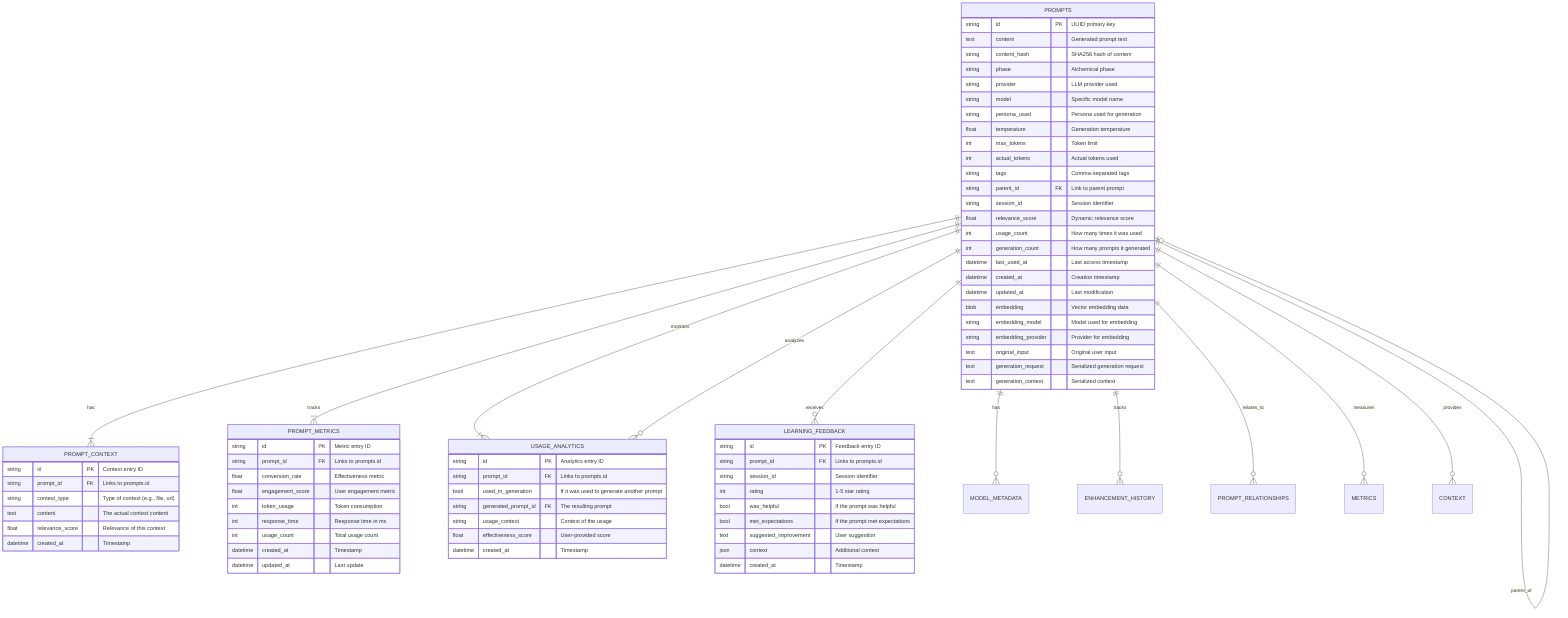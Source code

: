 erDiagram
    PROMPTS ||--|{ PROMPT_CONTEXT : "has"
    PROMPTS ||--|{ PROMPT_METRICS : "tracks"
    PROMPTS ||--|{ USAGE_ANALYTICS : "monitors"
    PROMPTS ||--o{ LEARNING_FEEDBACK : "receives"
    
    PROMPTS {
        string id PK "UUID primary key"
        text content "Generated prompt text"
        string content_hash "SHA256 hash of content"
        string phase "Alchemical phase"
        string provider "LLM provider used"
        string model "Specific model name"
        string persona_used "Persona used for generation"
        float temperature "Generation temperature"
        int max_tokens "Token limit"
        int actual_tokens "Actual tokens used"
        string tags "Comma-separated tags"
        string parent_id FK "Link to parent prompt"
        string session_id "Session identifier"
        float relevance_score "Dynamic relevance score"
        int usage_count "How many times it was used"
        int generation_count "How many prompts it generated"
        datetime last_used_at "Last access timestamp"
        datetime created_at "Creation timestamp"
        datetime updated_at "Last modification"
        blob embedding "Vector embedding data"
        string embedding_model "Model used for embedding"
        string embedding_provider "Provider for embedding"
        text original_input "Original user input"
        text generation_request "Serialized generation request"
        text generation_context "Serialized context"
    }
    
    PROMPT_CONTEXT {
        string id PK "Context entry ID"
        string prompt_id FK "Links to prompts.id"
        string context_type "Type of context (e.g., file, url)"
        text content "The actual context content"
        float relevance_score "Relevance of this context"
        datetime created_at "Timestamp"
    }
    
    PROMPT_METRICS {
        string id PK "Metric entry ID"
        string prompt_id FK "Links to prompts.id"
        float conversion_rate "Effectiveness metric"
        float engagement_score "User engagement metric"
        int token_usage "Token consumption"
        int response_time "Response time in ms"
        int usage_count "Total usage count"
        datetime created_at "Timestamp"
        datetime updated_at "Last update"
    }
    
    USAGE_ANALYTICS {
        string id PK "Analytics entry ID"
        string prompt_id FK "Links to prompts.id"
        bool used_in_generation "If it was used to generate another prompt"
        string generated_prompt_id FK "The resulting prompt"
        string usage_context "Context of the usage"
        float effectiveness_score "User-provided score"
        datetime created_at "Timestamp"
    }
    
    LEARNING_FEEDBACK {
        string id PK "Feedback entry ID"
        string prompt_id FK "Links to prompts.id"
        string session_id "Session identifier"
        int rating "1-5 star rating"
        bool was_helpful "If the prompt was helpful"
        bool met_expectations "If the prompt met expectations"
        text suggested_improvement "User suggestion"
        json context "Additional context"
        datetime created_at "Timestamp"
    }
    
    PROMPTS ||--o{ MODEL_METADATA : "has"
    PROMPTS ||--o{ ENHANCEMENT_HISTORY : "tracks"
    PROMPTS ||--o{ PROMPT_RELATIONSHIPS : "relates_to"
    PROMPTS ||--o{ USAGE_ANALYTICS : "analyzes"
    PROMPTS ||--o{ METRICS : "measures"
    PROMPTS ||--o{ CONTEXT : "provides"
    PROMPTS ||--o| PROMPTS : "parent_of"